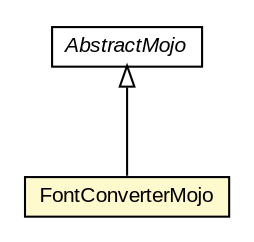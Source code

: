 #!/usr/local/bin/dot
#
# Class diagram 
# Generated by UMLGraph version R5_6-24-gf6e263 (http://www.umlgraph.org/)
#

digraph G {
	edge [fontname="arial",fontsize=10,labelfontname="arial",labelfontsize=10];
	node [fontname="arial",fontsize=10,shape=plaintext];
	nodesep=0.25;
	ranksep=0.5;
	// net.trajano.batik.FontConverterMojo
	c16 [label=<<table title="net.trajano.batik.FontConverterMojo" border="0" cellborder="1" cellspacing="0" cellpadding="2" port="p" bgcolor="lemonChiffon" href="./FontConverterMojo.html">
		<tr><td><table border="0" cellspacing="0" cellpadding="1">
<tr><td align="center" balign="center"> FontConverterMojo </td></tr>
		</table></td></tr>
		</table>>, URL="./FontConverterMojo.html", fontname="arial", fontcolor="black", fontsize=10.0];
	//net.trajano.batik.FontConverterMojo extends org.apache.maven.plugin.AbstractMojo
	c25:p -> c16:p [dir=back,arrowtail=empty];
	// org.apache.maven.plugin.AbstractMojo
	c25 [label=<<table title="org.apache.maven.plugin.AbstractMojo" border="0" cellborder="1" cellspacing="0" cellpadding="2" port="p" href="http://java.sun.com/j2se/1.4.2/docs/api/org/apache/maven/plugin/AbstractMojo.html">
		<tr><td><table border="0" cellspacing="0" cellpadding="1">
<tr><td align="center" balign="center"><font face="arial italic"> AbstractMojo </font></td></tr>
		</table></td></tr>
		</table>>, URL="http://java.sun.com/j2se/1.4.2/docs/api/org/apache/maven/plugin/AbstractMojo.html", fontname="arial", fontcolor="black", fontsize=10.0];
}

